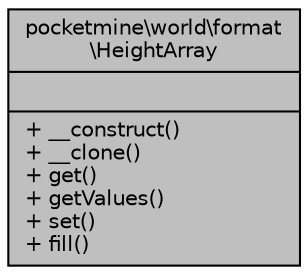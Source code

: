digraph "pocketmine\world\format\HeightArray"
{
 // INTERACTIVE_SVG=YES
 // LATEX_PDF_SIZE
  edge [fontname="Helvetica",fontsize="10",labelfontname="Helvetica",labelfontsize="10"];
  node [fontname="Helvetica",fontsize="10",shape=record];
  Node1 [label="{pocketmine\\world\\format\l\\HeightArray\n||+ __construct()\l+ __clone()\l+ get()\l+ getValues()\l+ set()\l+ fill()\l}",height=0.2,width=0.4,color="black", fillcolor="grey75", style="filled", fontcolor="black",tooltip=" "];
}
